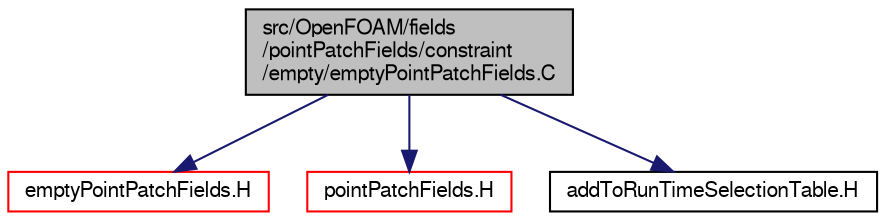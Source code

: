 digraph "src/OpenFOAM/fields/pointPatchFields/constraint/empty/emptyPointPatchFields.C"
{
  bgcolor="transparent";
  edge [fontname="FreeSans",fontsize="10",labelfontname="FreeSans",labelfontsize="10"];
  node [fontname="FreeSans",fontsize="10",shape=record];
  Node0 [label="src/OpenFOAM/fields\l/pointPatchFields/constraint\l/empty/emptyPointPatchFields.C",height=0.2,width=0.4,color="black", fillcolor="grey75", style="filled", fontcolor="black"];
  Node0 -> Node1 [color="midnightblue",fontsize="10",style="solid",fontname="FreeSans"];
  Node1 [label="emptyPointPatchFields.H",height=0.2,width=0.4,color="red",URL="$a09998.html"];
  Node0 -> Node190 [color="midnightblue",fontsize="10",style="solid",fontname="FreeSans"];
  Node190 [label="pointPatchFields.H",height=0.2,width=0.4,color="red",URL="$a10166.html"];
  Node0 -> Node192 [color="midnightblue",fontsize="10",style="solid",fontname="FreeSans"];
  Node192 [label="addToRunTimeSelectionTable.H",height=0.2,width=0.4,color="black",URL="$a09263.html",tooltip="Macros for easy insertion into run-time selection tables. "];
}
